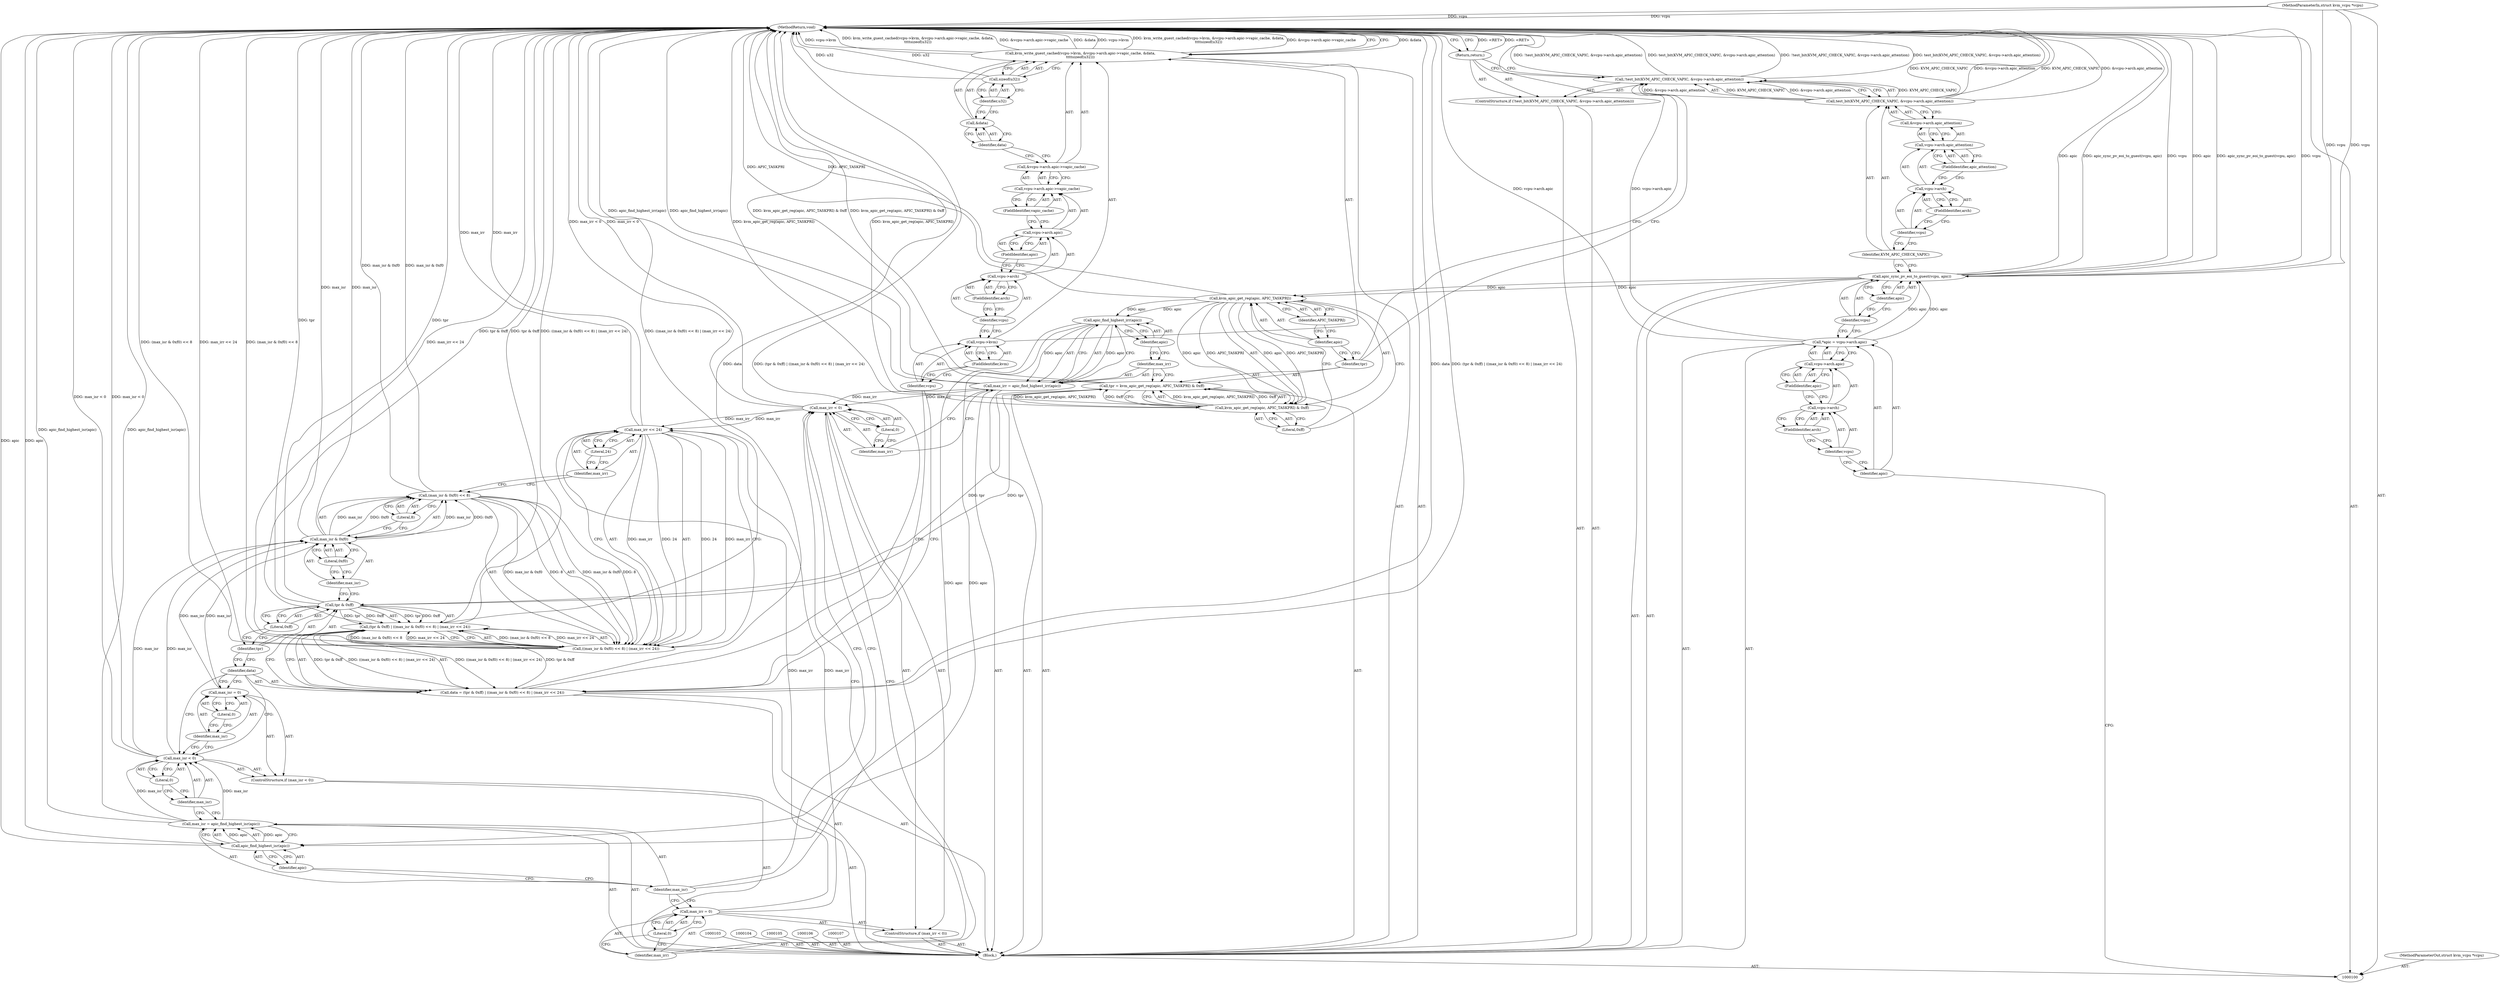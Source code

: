 digraph "0_linux_fda4e2e85589191b123d31cdc21fd33ee70f50fd_1" {
"1000189" [label="(MethodReturn,void)"];
"1000101" [label="(MethodParameterIn,struct kvm_vcpu *vcpu)"];
"1000275" [label="(MethodParameterOut,struct kvm_vcpu *vcpu)"];
"1000128" [label="(Return,return;)"];
"1000129" [label="(Call,tpr = kvm_apic_get_reg(apic, APIC_TASKPRI) & 0xff)"];
"1000130" [label="(Identifier,tpr)"];
"1000133" [label="(Identifier,apic)"];
"1000134" [label="(Identifier,APIC_TASKPRI)"];
"1000135" [label="(Literal,0xff)"];
"1000131" [label="(Call,kvm_apic_get_reg(apic, APIC_TASKPRI) & 0xff)"];
"1000132" [label="(Call,kvm_apic_get_reg(apic, APIC_TASKPRI))"];
"1000136" [label="(Call,max_irr = apic_find_highest_irr(apic))"];
"1000137" [label="(Identifier,max_irr)"];
"1000138" [label="(Call,apic_find_highest_irr(apic))"];
"1000139" [label="(Identifier,apic)"];
"1000140" [label="(ControlStructure,if (max_irr < 0))"];
"1000143" [label="(Literal,0)"];
"1000141" [label="(Call,max_irr < 0)"];
"1000142" [label="(Identifier,max_irr)"];
"1000146" [label="(Literal,0)"];
"1000144" [label="(Call,max_irr = 0)"];
"1000145" [label="(Identifier,max_irr)"];
"1000147" [label="(Call,max_isr = apic_find_highest_isr(apic))"];
"1000148" [label="(Identifier,max_isr)"];
"1000149" [label="(Call,apic_find_highest_isr(apic))"];
"1000150" [label="(Identifier,apic)"];
"1000151" [label="(ControlStructure,if (max_isr < 0))"];
"1000154" [label="(Literal,0)"];
"1000152" [label="(Call,max_isr < 0)"];
"1000153" [label="(Identifier,max_isr)"];
"1000157" [label="(Literal,0)"];
"1000155" [label="(Call,max_isr = 0)"];
"1000156" [label="(Identifier,max_isr)"];
"1000161" [label="(Call,tpr & 0xff)"];
"1000162" [label="(Identifier,tpr)"];
"1000163" [label="(Literal,0xff)"];
"1000158" [label="(Call,data = (tpr & 0xff) | ((max_isr & 0xf0) << 8) | (max_irr << 24))"];
"1000159" [label="(Identifier,data)"];
"1000164" [label="(Call,((max_isr & 0xf0) << 8) | (max_irr << 24))"];
"1000165" [label="(Call,(max_isr & 0xf0) << 8)"];
"1000166" [label="(Call,max_isr & 0xf0)"];
"1000167" [label="(Identifier,max_isr)"];
"1000168" [label="(Literal,0xf0)"];
"1000169" [label="(Literal,8)"];
"1000170" [label="(Call,max_irr << 24)"];
"1000171" [label="(Identifier,max_irr)"];
"1000172" [label="(Literal,24)"];
"1000160" [label="(Call,(tpr & 0xff) | ((max_isr & 0xf0) << 8) | (max_irr << 24))"];
"1000102" [label="(Block,)"];
"1000173" [label="(Call,kvm_write_guest_cached(vcpu->kvm, &vcpu->arch.apic->vapic_cache, &data,\n\t\t\t\tsizeof(u32)))"];
"1000174" [label="(Call,vcpu->kvm)"];
"1000175" [label="(Identifier,vcpu)"];
"1000176" [label="(FieldIdentifier,kvm)"];
"1000177" [label="(Call,&vcpu->arch.apic->vapic_cache)"];
"1000178" [label="(Call,vcpu->arch.apic->vapic_cache)"];
"1000179" [label="(Call,vcpu->arch.apic)"];
"1000180" [label="(Call,vcpu->arch)"];
"1000181" [label="(Identifier,vcpu)"];
"1000182" [label="(FieldIdentifier,arch)"];
"1000183" [label="(FieldIdentifier,apic)"];
"1000184" [label="(FieldIdentifier,vapic_cache)"];
"1000185" [label="(Call,&data)"];
"1000186" [label="(Identifier,data)"];
"1000188" [label="(Identifier,u32)"];
"1000187" [label="(Call,sizeof(u32))"];
"1000108" [label="(Call,*apic = vcpu->arch.apic)"];
"1000109" [label="(Identifier,apic)"];
"1000110" [label="(Call,vcpu->arch.apic)"];
"1000111" [label="(Call,vcpu->arch)"];
"1000112" [label="(Identifier,vcpu)"];
"1000113" [label="(FieldIdentifier,arch)"];
"1000114" [label="(FieldIdentifier,apic)"];
"1000115" [label="(Call,apic_sync_pv_eoi_to_guest(vcpu, apic))"];
"1000116" [label="(Identifier,vcpu)"];
"1000117" [label="(Identifier,apic)"];
"1000118" [label="(ControlStructure,if (!test_bit(KVM_APIC_CHECK_VAPIC, &vcpu->arch.apic_attention)))"];
"1000121" [label="(Identifier,KVM_APIC_CHECK_VAPIC)"];
"1000122" [label="(Call,&vcpu->arch.apic_attention)"];
"1000123" [label="(Call,vcpu->arch.apic_attention)"];
"1000124" [label="(Call,vcpu->arch)"];
"1000125" [label="(Identifier,vcpu)"];
"1000126" [label="(FieldIdentifier,arch)"];
"1000127" [label="(FieldIdentifier,apic_attention)"];
"1000119" [label="(Call,!test_bit(KVM_APIC_CHECK_VAPIC, &vcpu->arch.apic_attention))"];
"1000120" [label="(Call,test_bit(KVM_APIC_CHECK_VAPIC, &vcpu->arch.apic_attention))"];
"1000189" -> "1000100"  [label="AST: "];
"1000189" -> "1000128"  [label="CFG: "];
"1000189" -> "1000173"  [label="CFG: "];
"1000160" -> "1000189"  [label="DDG: ((max_isr & 0xf0) << 8) | (max_irr << 24)"];
"1000160" -> "1000189"  [label="DDG: tpr & 0xff"];
"1000173" -> "1000189"  [label="DDG: &data"];
"1000173" -> "1000189"  [label="DDG: vcpu->kvm"];
"1000173" -> "1000189"  [label="DDG: kvm_write_guest_cached(vcpu->kvm, &vcpu->arch.apic->vapic_cache, &data,\n\t\t\t\tsizeof(u32))"];
"1000173" -> "1000189"  [label="DDG: &vcpu->arch.apic->vapic_cache"];
"1000158" -> "1000189"  [label="DDG: (tpr & 0xff) | ((max_isr & 0xf0) << 8) | (max_irr << 24)"];
"1000158" -> "1000189"  [label="DDG: data"];
"1000147" -> "1000189"  [label="DDG: apic_find_highest_isr(apic)"];
"1000136" -> "1000189"  [label="DDG: apic_find_highest_irr(apic)"];
"1000119" -> "1000189"  [label="DDG: !test_bit(KVM_APIC_CHECK_VAPIC, &vcpu->arch.apic_attention)"];
"1000119" -> "1000189"  [label="DDG: test_bit(KVM_APIC_CHECK_VAPIC, &vcpu->arch.apic_attention)"];
"1000161" -> "1000189"  [label="DDG: tpr"];
"1000187" -> "1000189"  [label="DDG: u32"];
"1000115" -> "1000189"  [label="DDG: apic"];
"1000115" -> "1000189"  [label="DDG: apic_sync_pv_eoi_to_guest(vcpu, apic)"];
"1000115" -> "1000189"  [label="DDG: vcpu"];
"1000131" -> "1000189"  [label="DDG: kvm_apic_get_reg(apic, APIC_TASKPRI)"];
"1000141" -> "1000189"  [label="DDG: max_irr < 0"];
"1000165" -> "1000189"  [label="DDG: max_isr & 0xf0"];
"1000152" -> "1000189"  [label="DDG: max_isr < 0"];
"1000166" -> "1000189"  [label="DDG: max_isr"];
"1000132" -> "1000189"  [label="DDG: APIC_TASKPRI"];
"1000120" -> "1000189"  [label="DDG: KVM_APIC_CHECK_VAPIC"];
"1000120" -> "1000189"  [label="DDG: &vcpu->arch.apic_attention"];
"1000101" -> "1000189"  [label="DDG: vcpu"];
"1000108" -> "1000189"  [label="DDG: vcpu->arch.apic"];
"1000170" -> "1000189"  [label="DDG: max_irr"];
"1000164" -> "1000189"  [label="DDG: max_irr << 24"];
"1000164" -> "1000189"  [label="DDG: (max_isr & 0xf0) << 8"];
"1000149" -> "1000189"  [label="DDG: apic"];
"1000129" -> "1000189"  [label="DDG: kvm_apic_get_reg(apic, APIC_TASKPRI) & 0xff"];
"1000128" -> "1000189"  [label="DDG: <RET>"];
"1000101" -> "1000100"  [label="AST: "];
"1000101" -> "1000189"  [label="DDG: vcpu"];
"1000101" -> "1000115"  [label="DDG: vcpu"];
"1000275" -> "1000100"  [label="AST: "];
"1000128" -> "1000118"  [label="AST: "];
"1000128" -> "1000119"  [label="CFG: "];
"1000189" -> "1000128"  [label="CFG: "];
"1000128" -> "1000189"  [label="DDG: <RET>"];
"1000129" -> "1000102"  [label="AST: "];
"1000129" -> "1000131"  [label="CFG: "];
"1000130" -> "1000129"  [label="AST: "];
"1000131" -> "1000129"  [label="AST: "];
"1000137" -> "1000129"  [label="CFG: "];
"1000129" -> "1000189"  [label="DDG: kvm_apic_get_reg(apic, APIC_TASKPRI) & 0xff"];
"1000131" -> "1000129"  [label="DDG: kvm_apic_get_reg(apic, APIC_TASKPRI)"];
"1000131" -> "1000129"  [label="DDG: 0xff"];
"1000129" -> "1000161"  [label="DDG: tpr"];
"1000130" -> "1000129"  [label="AST: "];
"1000130" -> "1000119"  [label="CFG: "];
"1000133" -> "1000130"  [label="CFG: "];
"1000133" -> "1000132"  [label="AST: "];
"1000133" -> "1000130"  [label="CFG: "];
"1000134" -> "1000133"  [label="CFG: "];
"1000134" -> "1000132"  [label="AST: "];
"1000134" -> "1000133"  [label="CFG: "];
"1000132" -> "1000134"  [label="CFG: "];
"1000135" -> "1000131"  [label="AST: "];
"1000135" -> "1000132"  [label="CFG: "];
"1000131" -> "1000135"  [label="CFG: "];
"1000131" -> "1000129"  [label="AST: "];
"1000131" -> "1000135"  [label="CFG: "];
"1000132" -> "1000131"  [label="AST: "];
"1000135" -> "1000131"  [label="AST: "];
"1000129" -> "1000131"  [label="CFG: "];
"1000131" -> "1000189"  [label="DDG: kvm_apic_get_reg(apic, APIC_TASKPRI)"];
"1000131" -> "1000129"  [label="DDG: kvm_apic_get_reg(apic, APIC_TASKPRI)"];
"1000131" -> "1000129"  [label="DDG: 0xff"];
"1000132" -> "1000131"  [label="DDG: apic"];
"1000132" -> "1000131"  [label="DDG: APIC_TASKPRI"];
"1000132" -> "1000131"  [label="AST: "];
"1000132" -> "1000134"  [label="CFG: "];
"1000133" -> "1000132"  [label="AST: "];
"1000134" -> "1000132"  [label="AST: "];
"1000135" -> "1000132"  [label="CFG: "];
"1000132" -> "1000189"  [label="DDG: APIC_TASKPRI"];
"1000132" -> "1000131"  [label="DDG: apic"];
"1000132" -> "1000131"  [label="DDG: APIC_TASKPRI"];
"1000115" -> "1000132"  [label="DDG: apic"];
"1000132" -> "1000138"  [label="DDG: apic"];
"1000136" -> "1000102"  [label="AST: "];
"1000136" -> "1000138"  [label="CFG: "];
"1000137" -> "1000136"  [label="AST: "];
"1000138" -> "1000136"  [label="AST: "];
"1000142" -> "1000136"  [label="CFG: "];
"1000136" -> "1000189"  [label="DDG: apic_find_highest_irr(apic)"];
"1000138" -> "1000136"  [label="DDG: apic"];
"1000136" -> "1000141"  [label="DDG: max_irr"];
"1000137" -> "1000136"  [label="AST: "];
"1000137" -> "1000129"  [label="CFG: "];
"1000139" -> "1000137"  [label="CFG: "];
"1000138" -> "1000136"  [label="AST: "];
"1000138" -> "1000139"  [label="CFG: "];
"1000139" -> "1000138"  [label="AST: "];
"1000136" -> "1000138"  [label="CFG: "];
"1000138" -> "1000136"  [label="DDG: apic"];
"1000132" -> "1000138"  [label="DDG: apic"];
"1000138" -> "1000149"  [label="DDG: apic"];
"1000139" -> "1000138"  [label="AST: "];
"1000139" -> "1000137"  [label="CFG: "];
"1000138" -> "1000139"  [label="CFG: "];
"1000140" -> "1000102"  [label="AST: "];
"1000141" -> "1000140"  [label="AST: "];
"1000144" -> "1000140"  [label="AST: "];
"1000143" -> "1000141"  [label="AST: "];
"1000143" -> "1000142"  [label="CFG: "];
"1000141" -> "1000143"  [label="CFG: "];
"1000141" -> "1000140"  [label="AST: "];
"1000141" -> "1000143"  [label="CFG: "];
"1000142" -> "1000141"  [label="AST: "];
"1000143" -> "1000141"  [label="AST: "];
"1000145" -> "1000141"  [label="CFG: "];
"1000148" -> "1000141"  [label="CFG: "];
"1000141" -> "1000189"  [label="DDG: max_irr < 0"];
"1000136" -> "1000141"  [label="DDG: max_irr"];
"1000141" -> "1000170"  [label="DDG: max_irr"];
"1000142" -> "1000141"  [label="AST: "];
"1000142" -> "1000136"  [label="CFG: "];
"1000143" -> "1000142"  [label="CFG: "];
"1000146" -> "1000144"  [label="AST: "];
"1000146" -> "1000145"  [label="CFG: "];
"1000144" -> "1000146"  [label="CFG: "];
"1000144" -> "1000140"  [label="AST: "];
"1000144" -> "1000146"  [label="CFG: "];
"1000145" -> "1000144"  [label="AST: "];
"1000146" -> "1000144"  [label="AST: "];
"1000148" -> "1000144"  [label="CFG: "];
"1000144" -> "1000170"  [label="DDG: max_irr"];
"1000145" -> "1000144"  [label="AST: "];
"1000145" -> "1000141"  [label="CFG: "];
"1000146" -> "1000145"  [label="CFG: "];
"1000147" -> "1000102"  [label="AST: "];
"1000147" -> "1000149"  [label="CFG: "];
"1000148" -> "1000147"  [label="AST: "];
"1000149" -> "1000147"  [label="AST: "];
"1000153" -> "1000147"  [label="CFG: "];
"1000147" -> "1000189"  [label="DDG: apic_find_highest_isr(apic)"];
"1000149" -> "1000147"  [label="DDG: apic"];
"1000147" -> "1000152"  [label="DDG: max_isr"];
"1000148" -> "1000147"  [label="AST: "];
"1000148" -> "1000144"  [label="CFG: "];
"1000148" -> "1000141"  [label="CFG: "];
"1000150" -> "1000148"  [label="CFG: "];
"1000149" -> "1000147"  [label="AST: "];
"1000149" -> "1000150"  [label="CFG: "];
"1000150" -> "1000149"  [label="AST: "];
"1000147" -> "1000149"  [label="CFG: "];
"1000149" -> "1000189"  [label="DDG: apic"];
"1000149" -> "1000147"  [label="DDG: apic"];
"1000138" -> "1000149"  [label="DDG: apic"];
"1000150" -> "1000149"  [label="AST: "];
"1000150" -> "1000148"  [label="CFG: "];
"1000149" -> "1000150"  [label="CFG: "];
"1000151" -> "1000102"  [label="AST: "];
"1000152" -> "1000151"  [label="AST: "];
"1000155" -> "1000151"  [label="AST: "];
"1000154" -> "1000152"  [label="AST: "];
"1000154" -> "1000153"  [label="CFG: "];
"1000152" -> "1000154"  [label="CFG: "];
"1000152" -> "1000151"  [label="AST: "];
"1000152" -> "1000154"  [label="CFG: "];
"1000153" -> "1000152"  [label="AST: "];
"1000154" -> "1000152"  [label="AST: "];
"1000156" -> "1000152"  [label="CFG: "];
"1000159" -> "1000152"  [label="CFG: "];
"1000152" -> "1000189"  [label="DDG: max_isr < 0"];
"1000147" -> "1000152"  [label="DDG: max_isr"];
"1000152" -> "1000166"  [label="DDG: max_isr"];
"1000153" -> "1000152"  [label="AST: "];
"1000153" -> "1000147"  [label="CFG: "];
"1000154" -> "1000153"  [label="CFG: "];
"1000157" -> "1000155"  [label="AST: "];
"1000157" -> "1000156"  [label="CFG: "];
"1000155" -> "1000157"  [label="CFG: "];
"1000155" -> "1000151"  [label="AST: "];
"1000155" -> "1000157"  [label="CFG: "];
"1000156" -> "1000155"  [label="AST: "];
"1000157" -> "1000155"  [label="AST: "];
"1000159" -> "1000155"  [label="CFG: "];
"1000155" -> "1000166"  [label="DDG: max_isr"];
"1000156" -> "1000155"  [label="AST: "];
"1000156" -> "1000152"  [label="CFG: "];
"1000157" -> "1000156"  [label="CFG: "];
"1000161" -> "1000160"  [label="AST: "];
"1000161" -> "1000163"  [label="CFG: "];
"1000162" -> "1000161"  [label="AST: "];
"1000163" -> "1000161"  [label="AST: "];
"1000167" -> "1000161"  [label="CFG: "];
"1000161" -> "1000189"  [label="DDG: tpr"];
"1000161" -> "1000160"  [label="DDG: tpr"];
"1000161" -> "1000160"  [label="DDG: 0xff"];
"1000129" -> "1000161"  [label="DDG: tpr"];
"1000162" -> "1000161"  [label="AST: "];
"1000162" -> "1000159"  [label="CFG: "];
"1000163" -> "1000162"  [label="CFG: "];
"1000163" -> "1000161"  [label="AST: "];
"1000163" -> "1000162"  [label="CFG: "];
"1000161" -> "1000163"  [label="CFG: "];
"1000158" -> "1000102"  [label="AST: "];
"1000158" -> "1000160"  [label="CFG: "];
"1000159" -> "1000158"  [label="AST: "];
"1000160" -> "1000158"  [label="AST: "];
"1000175" -> "1000158"  [label="CFG: "];
"1000158" -> "1000189"  [label="DDG: (tpr & 0xff) | ((max_isr & 0xf0) << 8) | (max_irr << 24)"];
"1000158" -> "1000189"  [label="DDG: data"];
"1000160" -> "1000158"  [label="DDG: tpr & 0xff"];
"1000160" -> "1000158"  [label="DDG: ((max_isr & 0xf0) << 8) | (max_irr << 24)"];
"1000159" -> "1000158"  [label="AST: "];
"1000159" -> "1000155"  [label="CFG: "];
"1000159" -> "1000152"  [label="CFG: "];
"1000162" -> "1000159"  [label="CFG: "];
"1000164" -> "1000160"  [label="AST: "];
"1000164" -> "1000170"  [label="CFG: "];
"1000165" -> "1000164"  [label="AST: "];
"1000170" -> "1000164"  [label="AST: "];
"1000160" -> "1000164"  [label="CFG: "];
"1000164" -> "1000189"  [label="DDG: max_irr << 24"];
"1000164" -> "1000189"  [label="DDG: (max_isr & 0xf0) << 8"];
"1000164" -> "1000160"  [label="DDG: (max_isr & 0xf0) << 8"];
"1000164" -> "1000160"  [label="DDG: max_irr << 24"];
"1000165" -> "1000164"  [label="DDG: max_isr & 0xf0"];
"1000165" -> "1000164"  [label="DDG: 8"];
"1000170" -> "1000164"  [label="DDG: max_irr"];
"1000170" -> "1000164"  [label="DDG: 24"];
"1000165" -> "1000164"  [label="AST: "];
"1000165" -> "1000169"  [label="CFG: "];
"1000166" -> "1000165"  [label="AST: "];
"1000169" -> "1000165"  [label="AST: "];
"1000171" -> "1000165"  [label="CFG: "];
"1000165" -> "1000189"  [label="DDG: max_isr & 0xf0"];
"1000165" -> "1000164"  [label="DDG: max_isr & 0xf0"];
"1000165" -> "1000164"  [label="DDG: 8"];
"1000166" -> "1000165"  [label="DDG: max_isr"];
"1000166" -> "1000165"  [label="DDG: 0xf0"];
"1000166" -> "1000165"  [label="AST: "];
"1000166" -> "1000168"  [label="CFG: "];
"1000167" -> "1000166"  [label="AST: "];
"1000168" -> "1000166"  [label="AST: "];
"1000169" -> "1000166"  [label="CFG: "];
"1000166" -> "1000189"  [label="DDG: max_isr"];
"1000166" -> "1000165"  [label="DDG: max_isr"];
"1000166" -> "1000165"  [label="DDG: 0xf0"];
"1000152" -> "1000166"  [label="DDG: max_isr"];
"1000155" -> "1000166"  [label="DDG: max_isr"];
"1000167" -> "1000166"  [label="AST: "];
"1000167" -> "1000161"  [label="CFG: "];
"1000168" -> "1000167"  [label="CFG: "];
"1000168" -> "1000166"  [label="AST: "];
"1000168" -> "1000167"  [label="CFG: "];
"1000166" -> "1000168"  [label="CFG: "];
"1000169" -> "1000165"  [label="AST: "];
"1000169" -> "1000166"  [label="CFG: "];
"1000165" -> "1000169"  [label="CFG: "];
"1000170" -> "1000164"  [label="AST: "];
"1000170" -> "1000172"  [label="CFG: "];
"1000171" -> "1000170"  [label="AST: "];
"1000172" -> "1000170"  [label="AST: "];
"1000164" -> "1000170"  [label="CFG: "];
"1000170" -> "1000189"  [label="DDG: max_irr"];
"1000170" -> "1000164"  [label="DDG: max_irr"];
"1000170" -> "1000164"  [label="DDG: 24"];
"1000141" -> "1000170"  [label="DDG: max_irr"];
"1000144" -> "1000170"  [label="DDG: max_irr"];
"1000171" -> "1000170"  [label="AST: "];
"1000171" -> "1000165"  [label="CFG: "];
"1000172" -> "1000171"  [label="CFG: "];
"1000172" -> "1000170"  [label="AST: "];
"1000172" -> "1000171"  [label="CFG: "];
"1000170" -> "1000172"  [label="CFG: "];
"1000160" -> "1000158"  [label="AST: "];
"1000160" -> "1000164"  [label="CFG: "];
"1000161" -> "1000160"  [label="AST: "];
"1000164" -> "1000160"  [label="AST: "];
"1000158" -> "1000160"  [label="CFG: "];
"1000160" -> "1000189"  [label="DDG: ((max_isr & 0xf0) << 8) | (max_irr << 24)"];
"1000160" -> "1000189"  [label="DDG: tpr & 0xff"];
"1000160" -> "1000158"  [label="DDG: tpr & 0xff"];
"1000160" -> "1000158"  [label="DDG: ((max_isr & 0xf0) << 8) | (max_irr << 24)"];
"1000161" -> "1000160"  [label="DDG: tpr"];
"1000161" -> "1000160"  [label="DDG: 0xff"];
"1000164" -> "1000160"  [label="DDG: (max_isr & 0xf0) << 8"];
"1000164" -> "1000160"  [label="DDG: max_irr << 24"];
"1000102" -> "1000100"  [label="AST: "];
"1000103" -> "1000102"  [label="AST: "];
"1000104" -> "1000102"  [label="AST: "];
"1000105" -> "1000102"  [label="AST: "];
"1000106" -> "1000102"  [label="AST: "];
"1000107" -> "1000102"  [label="AST: "];
"1000108" -> "1000102"  [label="AST: "];
"1000115" -> "1000102"  [label="AST: "];
"1000118" -> "1000102"  [label="AST: "];
"1000129" -> "1000102"  [label="AST: "];
"1000136" -> "1000102"  [label="AST: "];
"1000140" -> "1000102"  [label="AST: "];
"1000147" -> "1000102"  [label="AST: "];
"1000151" -> "1000102"  [label="AST: "];
"1000158" -> "1000102"  [label="AST: "];
"1000173" -> "1000102"  [label="AST: "];
"1000173" -> "1000102"  [label="AST: "];
"1000173" -> "1000187"  [label="CFG: "];
"1000174" -> "1000173"  [label="AST: "];
"1000177" -> "1000173"  [label="AST: "];
"1000185" -> "1000173"  [label="AST: "];
"1000187" -> "1000173"  [label="AST: "];
"1000189" -> "1000173"  [label="CFG: "];
"1000173" -> "1000189"  [label="DDG: &data"];
"1000173" -> "1000189"  [label="DDG: vcpu->kvm"];
"1000173" -> "1000189"  [label="DDG: kvm_write_guest_cached(vcpu->kvm, &vcpu->arch.apic->vapic_cache, &data,\n\t\t\t\tsizeof(u32))"];
"1000173" -> "1000189"  [label="DDG: &vcpu->arch.apic->vapic_cache"];
"1000174" -> "1000173"  [label="AST: "];
"1000174" -> "1000176"  [label="CFG: "];
"1000175" -> "1000174"  [label="AST: "];
"1000176" -> "1000174"  [label="AST: "];
"1000181" -> "1000174"  [label="CFG: "];
"1000175" -> "1000174"  [label="AST: "];
"1000175" -> "1000158"  [label="CFG: "];
"1000176" -> "1000175"  [label="CFG: "];
"1000176" -> "1000174"  [label="AST: "];
"1000176" -> "1000175"  [label="CFG: "];
"1000174" -> "1000176"  [label="CFG: "];
"1000177" -> "1000173"  [label="AST: "];
"1000177" -> "1000178"  [label="CFG: "];
"1000178" -> "1000177"  [label="AST: "];
"1000186" -> "1000177"  [label="CFG: "];
"1000178" -> "1000177"  [label="AST: "];
"1000178" -> "1000184"  [label="CFG: "];
"1000179" -> "1000178"  [label="AST: "];
"1000184" -> "1000178"  [label="AST: "];
"1000177" -> "1000178"  [label="CFG: "];
"1000179" -> "1000178"  [label="AST: "];
"1000179" -> "1000183"  [label="CFG: "];
"1000180" -> "1000179"  [label="AST: "];
"1000183" -> "1000179"  [label="AST: "];
"1000184" -> "1000179"  [label="CFG: "];
"1000180" -> "1000179"  [label="AST: "];
"1000180" -> "1000182"  [label="CFG: "];
"1000181" -> "1000180"  [label="AST: "];
"1000182" -> "1000180"  [label="AST: "];
"1000183" -> "1000180"  [label="CFG: "];
"1000181" -> "1000180"  [label="AST: "];
"1000181" -> "1000174"  [label="CFG: "];
"1000182" -> "1000181"  [label="CFG: "];
"1000182" -> "1000180"  [label="AST: "];
"1000182" -> "1000181"  [label="CFG: "];
"1000180" -> "1000182"  [label="CFG: "];
"1000183" -> "1000179"  [label="AST: "];
"1000183" -> "1000180"  [label="CFG: "];
"1000179" -> "1000183"  [label="CFG: "];
"1000184" -> "1000178"  [label="AST: "];
"1000184" -> "1000179"  [label="CFG: "];
"1000178" -> "1000184"  [label="CFG: "];
"1000185" -> "1000173"  [label="AST: "];
"1000185" -> "1000186"  [label="CFG: "];
"1000186" -> "1000185"  [label="AST: "];
"1000188" -> "1000185"  [label="CFG: "];
"1000186" -> "1000185"  [label="AST: "];
"1000186" -> "1000177"  [label="CFG: "];
"1000185" -> "1000186"  [label="CFG: "];
"1000188" -> "1000187"  [label="AST: "];
"1000188" -> "1000185"  [label="CFG: "];
"1000187" -> "1000188"  [label="CFG: "];
"1000187" -> "1000173"  [label="AST: "];
"1000187" -> "1000188"  [label="CFG: "];
"1000188" -> "1000187"  [label="AST: "];
"1000173" -> "1000187"  [label="CFG: "];
"1000187" -> "1000189"  [label="DDG: u32"];
"1000108" -> "1000102"  [label="AST: "];
"1000108" -> "1000110"  [label="CFG: "];
"1000109" -> "1000108"  [label="AST: "];
"1000110" -> "1000108"  [label="AST: "];
"1000116" -> "1000108"  [label="CFG: "];
"1000108" -> "1000189"  [label="DDG: vcpu->arch.apic"];
"1000108" -> "1000115"  [label="DDG: apic"];
"1000109" -> "1000108"  [label="AST: "];
"1000109" -> "1000100"  [label="CFG: "];
"1000112" -> "1000109"  [label="CFG: "];
"1000110" -> "1000108"  [label="AST: "];
"1000110" -> "1000114"  [label="CFG: "];
"1000111" -> "1000110"  [label="AST: "];
"1000114" -> "1000110"  [label="AST: "];
"1000108" -> "1000110"  [label="CFG: "];
"1000111" -> "1000110"  [label="AST: "];
"1000111" -> "1000113"  [label="CFG: "];
"1000112" -> "1000111"  [label="AST: "];
"1000113" -> "1000111"  [label="AST: "];
"1000114" -> "1000111"  [label="CFG: "];
"1000112" -> "1000111"  [label="AST: "];
"1000112" -> "1000109"  [label="CFG: "];
"1000113" -> "1000112"  [label="CFG: "];
"1000113" -> "1000111"  [label="AST: "];
"1000113" -> "1000112"  [label="CFG: "];
"1000111" -> "1000113"  [label="CFG: "];
"1000114" -> "1000110"  [label="AST: "];
"1000114" -> "1000111"  [label="CFG: "];
"1000110" -> "1000114"  [label="CFG: "];
"1000115" -> "1000102"  [label="AST: "];
"1000115" -> "1000117"  [label="CFG: "];
"1000116" -> "1000115"  [label="AST: "];
"1000117" -> "1000115"  [label="AST: "];
"1000121" -> "1000115"  [label="CFG: "];
"1000115" -> "1000189"  [label="DDG: apic"];
"1000115" -> "1000189"  [label="DDG: apic_sync_pv_eoi_to_guest(vcpu, apic)"];
"1000115" -> "1000189"  [label="DDG: vcpu"];
"1000101" -> "1000115"  [label="DDG: vcpu"];
"1000108" -> "1000115"  [label="DDG: apic"];
"1000115" -> "1000132"  [label="DDG: apic"];
"1000116" -> "1000115"  [label="AST: "];
"1000116" -> "1000108"  [label="CFG: "];
"1000117" -> "1000116"  [label="CFG: "];
"1000117" -> "1000115"  [label="AST: "];
"1000117" -> "1000116"  [label="CFG: "];
"1000115" -> "1000117"  [label="CFG: "];
"1000118" -> "1000102"  [label="AST: "];
"1000119" -> "1000118"  [label="AST: "];
"1000128" -> "1000118"  [label="AST: "];
"1000121" -> "1000120"  [label="AST: "];
"1000121" -> "1000115"  [label="CFG: "];
"1000125" -> "1000121"  [label="CFG: "];
"1000122" -> "1000120"  [label="AST: "];
"1000122" -> "1000123"  [label="CFG: "];
"1000123" -> "1000122"  [label="AST: "];
"1000120" -> "1000122"  [label="CFG: "];
"1000123" -> "1000122"  [label="AST: "];
"1000123" -> "1000127"  [label="CFG: "];
"1000124" -> "1000123"  [label="AST: "];
"1000127" -> "1000123"  [label="AST: "];
"1000122" -> "1000123"  [label="CFG: "];
"1000124" -> "1000123"  [label="AST: "];
"1000124" -> "1000126"  [label="CFG: "];
"1000125" -> "1000124"  [label="AST: "];
"1000126" -> "1000124"  [label="AST: "];
"1000127" -> "1000124"  [label="CFG: "];
"1000125" -> "1000124"  [label="AST: "];
"1000125" -> "1000121"  [label="CFG: "];
"1000126" -> "1000125"  [label="CFG: "];
"1000126" -> "1000124"  [label="AST: "];
"1000126" -> "1000125"  [label="CFG: "];
"1000124" -> "1000126"  [label="CFG: "];
"1000127" -> "1000123"  [label="AST: "];
"1000127" -> "1000124"  [label="CFG: "];
"1000123" -> "1000127"  [label="CFG: "];
"1000119" -> "1000118"  [label="AST: "];
"1000119" -> "1000120"  [label="CFG: "];
"1000120" -> "1000119"  [label="AST: "];
"1000128" -> "1000119"  [label="CFG: "];
"1000130" -> "1000119"  [label="CFG: "];
"1000119" -> "1000189"  [label="DDG: !test_bit(KVM_APIC_CHECK_VAPIC, &vcpu->arch.apic_attention)"];
"1000119" -> "1000189"  [label="DDG: test_bit(KVM_APIC_CHECK_VAPIC, &vcpu->arch.apic_attention)"];
"1000120" -> "1000119"  [label="DDG: KVM_APIC_CHECK_VAPIC"];
"1000120" -> "1000119"  [label="DDG: &vcpu->arch.apic_attention"];
"1000120" -> "1000119"  [label="AST: "];
"1000120" -> "1000122"  [label="CFG: "];
"1000121" -> "1000120"  [label="AST: "];
"1000122" -> "1000120"  [label="AST: "];
"1000119" -> "1000120"  [label="CFG: "];
"1000120" -> "1000189"  [label="DDG: KVM_APIC_CHECK_VAPIC"];
"1000120" -> "1000189"  [label="DDG: &vcpu->arch.apic_attention"];
"1000120" -> "1000119"  [label="DDG: KVM_APIC_CHECK_VAPIC"];
"1000120" -> "1000119"  [label="DDG: &vcpu->arch.apic_attention"];
}
